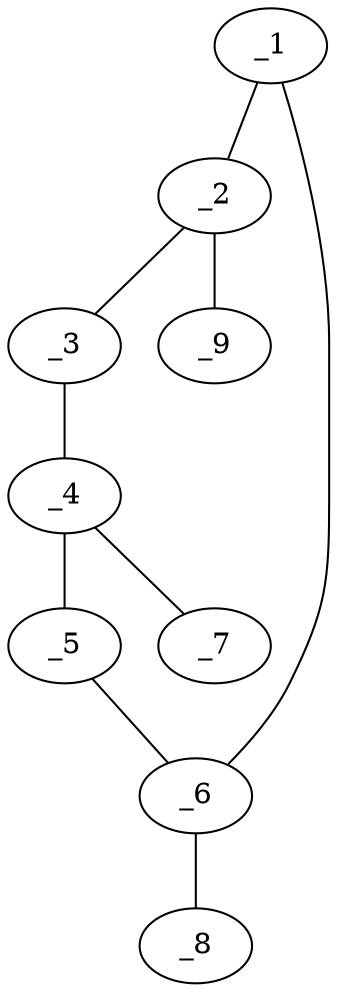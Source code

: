 graph molid680830 {
	_1	 [charge=0,
		chem=4,
		symbol="N  ",
		x="4.5981",
		y=0];
	_2	 [charge=0,
		chem=1,
		symbol="C  ",
		x="3.7321",
		y="0.5"];
	_1 -- _2	 [valence=1];
	_6	 [charge=0,
		chem=1,
		symbol="C  ",
		x="4.5981",
		y="-1"];
	_1 -- _6	 [valence=2];
	_3	 [charge=0,
		chem=4,
		symbol="N  ",
		x="2.866",
		y=0];
	_2 -- _3	 [valence=2];
	_9	 [charge=0,
		chem=4,
		symbol="N  ",
		x="3.7321",
		y="1.5"];
	_2 -- _9	 [valence=1];
	_4	 [charge=0,
		chem=1,
		symbol="C  ",
		x="2.866",
		y="-1"];
	_3 -- _4	 [valence=1];
	_5	 [charge=0,
		chem=4,
		symbol="N  ",
		x="3.7321",
		y="-1.5"];
	_4 -- _5	 [valence=2];
	_7	 [charge=0,
		chem=7,
		symbol="Cl ",
		x=2,
		y="-1.5"];
	_4 -- _7	 [valence=1];
	_5 -- _6	 [valence=1];
	_8	 [charge=0,
		chem=4,
		symbol="N  ",
		x="5.4641",
		y="-1.5"];
	_6 -- _8	 [valence=1];
}

